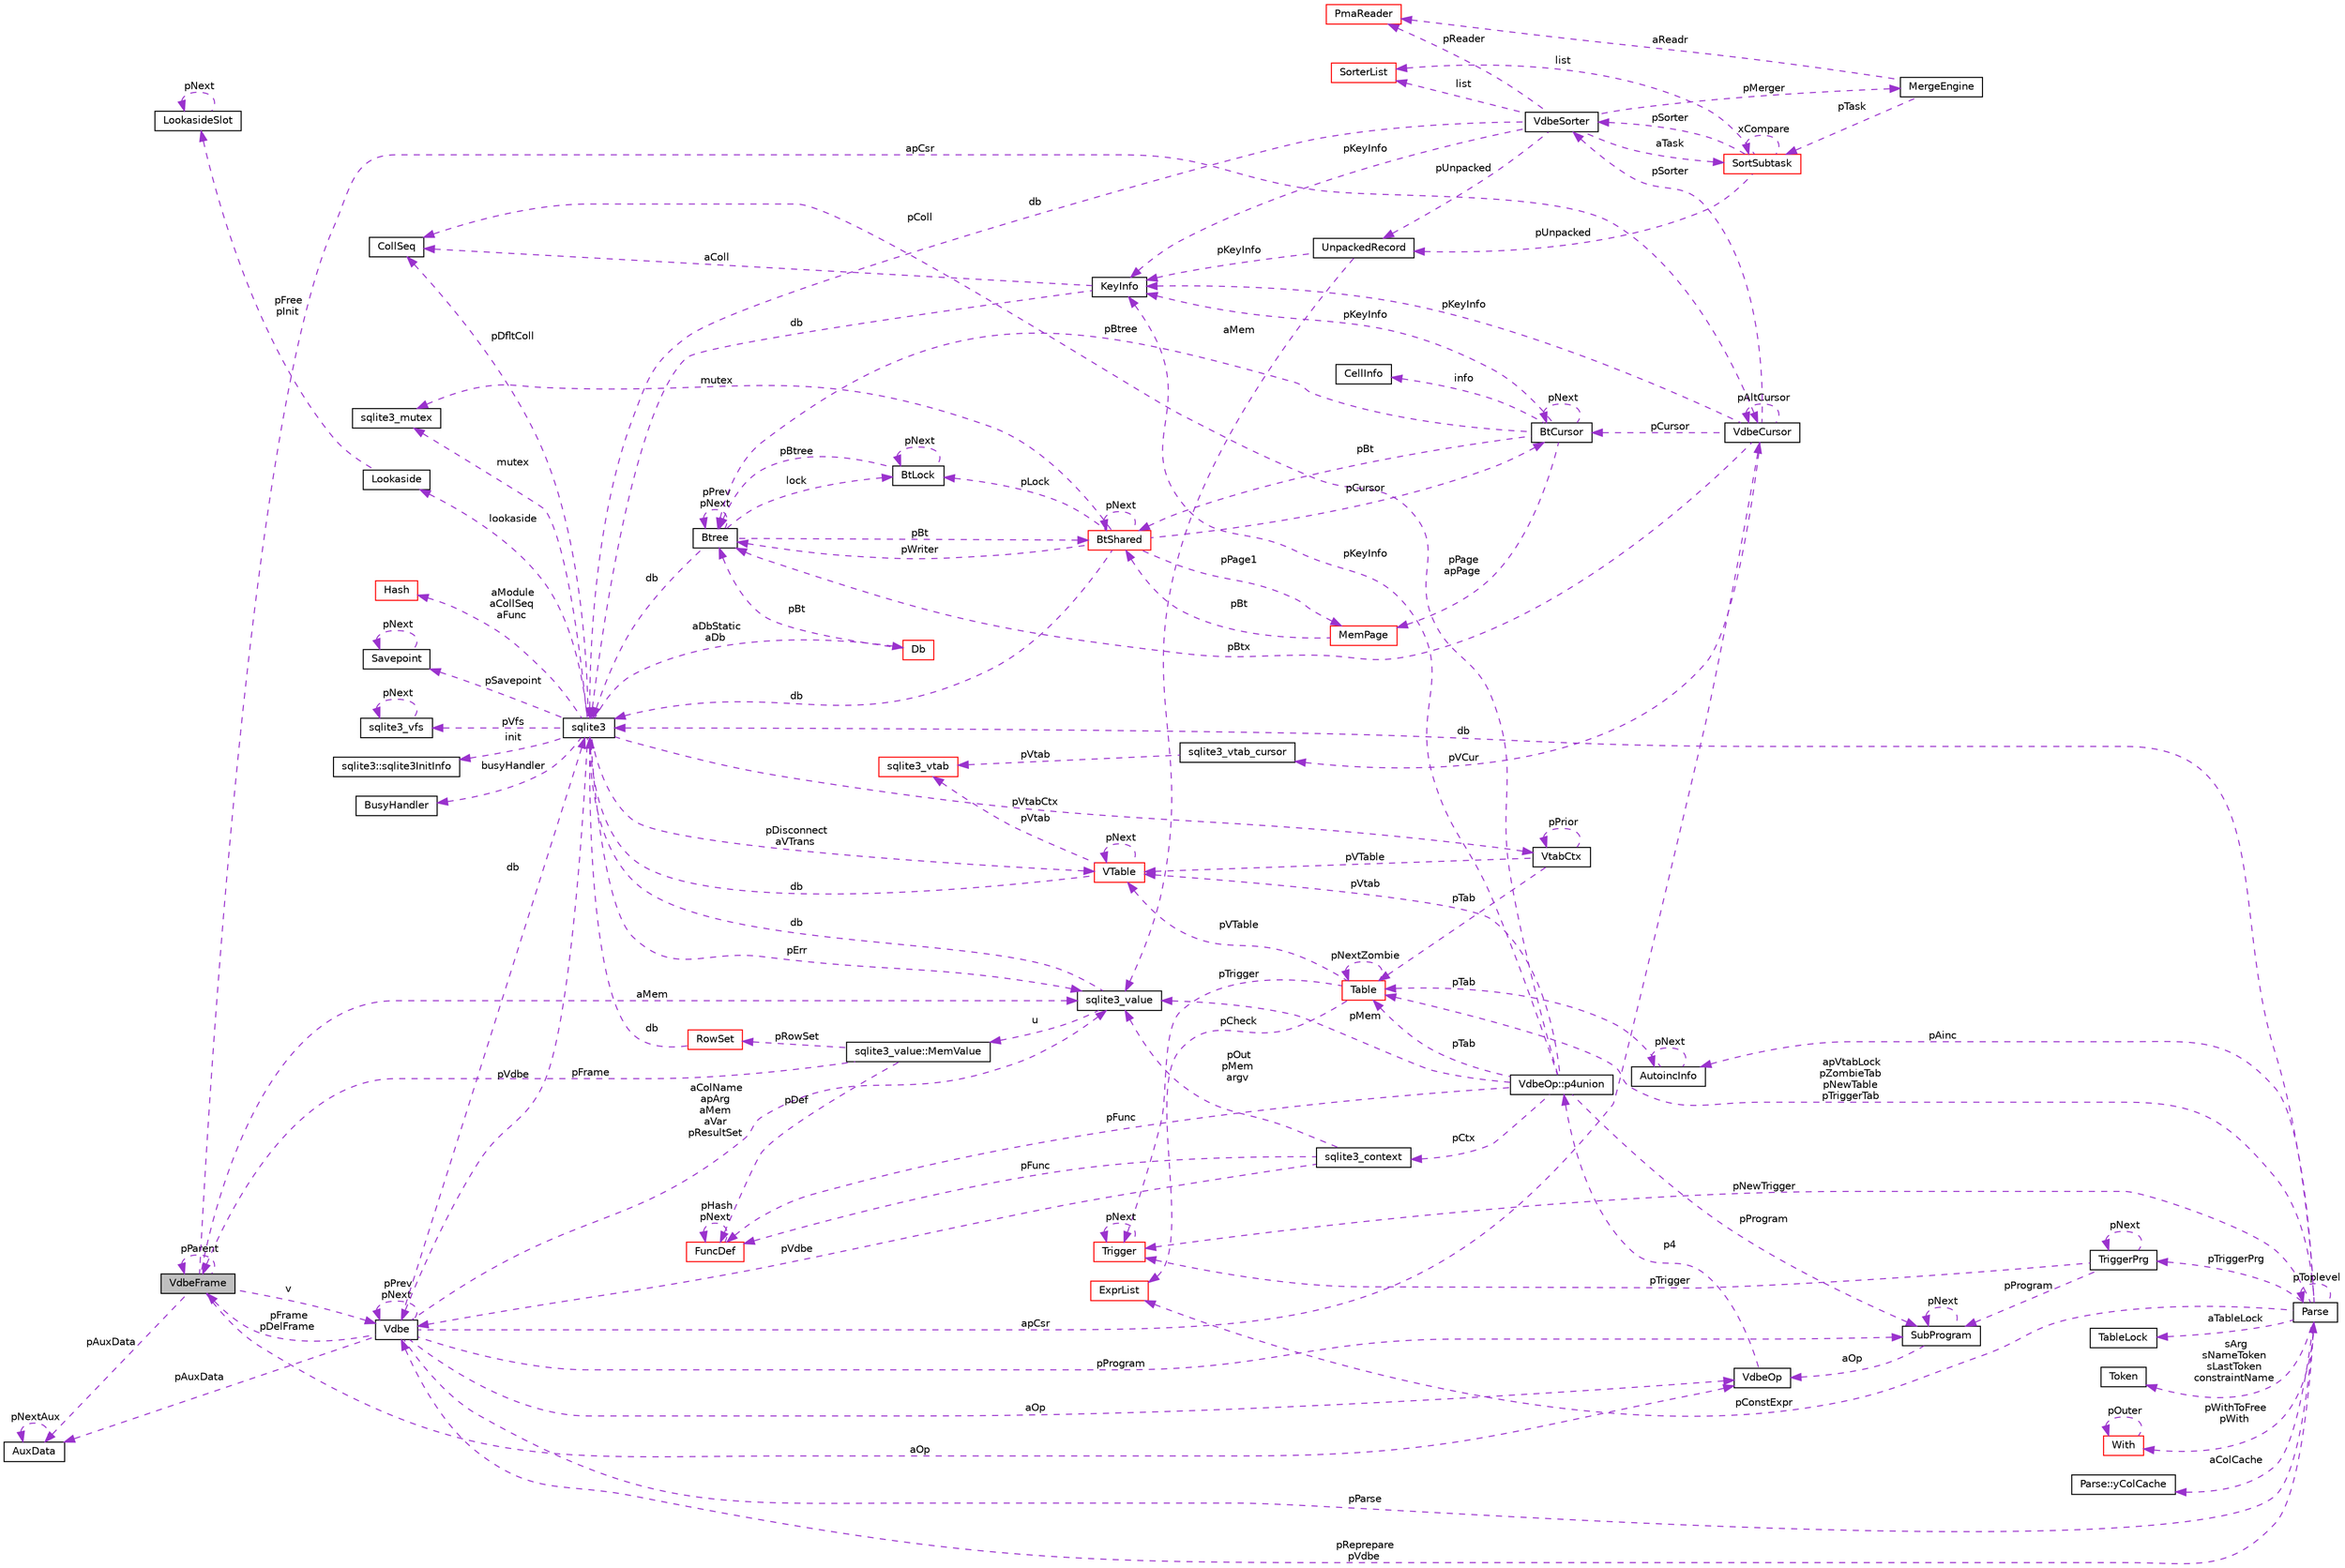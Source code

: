 digraph "VdbeFrame"
{
  edge [fontname="Helvetica",fontsize="10",labelfontname="Helvetica",labelfontsize="10"];
  node [fontname="Helvetica",fontsize="10",shape=record];
  rankdir="LR";
  Node1 [label="VdbeFrame",height=0.2,width=0.4,color="black", fillcolor="grey75", style="filled", fontcolor="black"];
  Node2 -> Node1 [dir="back",color="darkorchid3",fontsize="10",style="dashed",label=" v" ,fontname="Helvetica"];
  Node2 [label="Vdbe",height=0.2,width=0.4,color="black", fillcolor="white", style="filled",URL="$structVdbe.html"];
  Node2 -> Node2 [dir="back",color="darkorchid3",fontsize="10",style="dashed",label=" pPrev\npNext" ,fontname="Helvetica"];
  Node3 -> Node2 [dir="back",color="darkorchid3",fontsize="10",style="dashed",label=" db" ,fontname="Helvetica"];
  Node3 [label="sqlite3",height=0.2,width=0.4,color="black", fillcolor="white", style="filled",URL="$structsqlite3.html"];
  Node2 -> Node3 [dir="back",color="darkorchid3",fontsize="10",style="dashed",label=" pVdbe" ,fontname="Helvetica"];
  Node4 -> Node3 [dir="back",color="darkorchid3",fontsize="10",style="dashed",label=" pSavepoint" ,fontname="Helvetica"];
  Node4 [label="Savepoint",height=0.2,width=0.4,color="black", fillcolor="white", style="filled",URL="$structSavepoint.html"];
  Node4 -> Node4 [dir="back",color="darkorchid3",fontsize="10",style="dashed",label=" pNext" ,fontname="Helvetica"];
  Node5 -> Node3 [dir="back",color="darkorchid3",fontsize="10",style="dashed",label=" lookaside" ,fontname="Helvetica"];
  Node5 [label="Lookaside",height=0.2,width=0.4,color="black", fillcolor="white", style="filled",URL="$structLookaside.html"];
  Node6 -> Node5 [dir="back",color="darkorchid3",fontsize="10",style="dashed",label=" pFree\npInit" ,fontname="Helvetica"];
  Node6 [label="LookasideSlot",height=0.2,width=0.4,color="black", fillcolor="white", style="filled",URL="$structLookasideSlot.html"];
  Node6 -> Node6 [dir="back",color="darkorchid3",fontsize="10",style="dashed",label=" pNext" ,fontname="Helvetica"];
  Node7 -> Node3 [dir="back",color="darkorchid3",fontsize="10",style="dashed",label=" pErr" ,fontname="Helvetica"];
  Node7 [label="sqlite3_value",height=0.2,width=0.4,color="black", fillcolor="white", style="filled",URL="$structsqlite3__value.html"];
  Node3 -> Node7 [dir="back",color="darkorchid3",fontsize="10",style="dashed",label=" db" ,fontname="Helvetica"];
  Node8 -> Node7 [dir="back",color="darkorchid3",fontsize="10",style="dashed",label=" u" ,fontname="Helvetica"];
  Node8 [label="sqlite3_value::MemValue",height=0.2,width=0.4,color="black", fillcolor="white", style="filled",URL="$unionsqlite3__value_1_1MemValue.html"];
  Node1 -> Node8 [dir="back",color="darkorchid3",fontsize="10",style="dashed",label=" pFrame" ,fontname="Helvetica"];
  Node9 -> Node8 [dir="back",color="darkorchid3",fontsize="10",style="dashed",label=" pRowSet" ,fontname="Helvetica"];
  Node9 [label="RowSet",height=0.2,width=0.4,color="red", fillcolor="white", style="filled",URL="$structRowSet.html"];
  Node3 -> Node9 [dir="back",color="darkorchid3",fontsize="10",style="dashed",label=" db" ,fontname="Helvetica"];
  Node10 -> Node8 [dir="back",color="darkorchid3",fontsize="10",style="dashed",label=" pDef" ,fontname="Helvetica"];
  Node10 [label="FuncDef",height=0.2,width=0.4,color="red", fillcolor="white", style="filled",URL="$structFuncDef.html"];
  Node10 -> Node10 [dir="back",color="darkorchid3",fontsize="10",style="dashed",label=" pHash\npNext" ,fontname="Helvetica"];
  Node11 -> Node3 [dir="back",color="darkorchid3",fontsize="10",style="dashed",label=" mutex" ,fontname="Helvetica"];
  Node11 [label="sqlite3_mutex",height=0.2,width=0.4,color="black", fillcolor="white", style="filled",URL="$structsqlite3__mutex.html"];
  Node12 -> Node3 [dir="back",color="darkorchid3",fontsize="10",style="dashed",label=" pVfs" ,fontname="Helvetica"];
  Node12 [label="sqlite3_vfs",height=0.2,width=0.4,color="black", fillcolor="white", style="filled",URL="$structsqlite3__vfs.html"];
  Node12 -> Node12 [dir="back",color="darkorchid3",fontsize="10",style="dashed",label=" pNext" ,fontname="Helvetica"];
  Node13 -> Node3 [dir="back",color="darkorchid3",fontsize="10",style="dashed",label=" init" ,fontname="Helvetica"];
  Node13 [label="sqlite3::sqlite3InitInfo",height=0.2,width=0.4,color="black", fillcolor="white", style="filled",URL="$structsqlite3_1_1sqlite3InitInfo.html"];
  Node14 -> Node3 [dir="back",color="darkorchid3",fontsize="10",style="dashed",label=" busyHandler" ,fontname="Helvetica"];
  Node14 [label="BusyHandler",height=0.2,width=0.4,color="black", fillcolor="white", style="filled",URL="$structBusyHandler.html"];
  Node15 -> Node3 [dir="back",color="darkorchid3",fontsize="10",style="dashed",label=" pVtabCtx" ,fontname="Helvetica"];
  Node15 [label="VtabCtx",height=0.2,width=0.4,color="black", fillcolor="white", style="filled",URL="$structVtabCtx.html"];
  Node15 -> Node15 [dir="back",color="darkorchid3",fontsize="10",style="dashed",label=" pPrior" ,fontname="Helvetica"];
  Node16 -> Node15 [dir="back",color="darkorchid3",fontsize="10",style="dashed",label=" pVTable" ,fontname="Helvetica"];
  Node16 [label="VTable",height=0.2,width=0.4,color="red", fillcolor="white", style="filled",URL="$structVTable.html"];
  Node3 -> Node16 [dir="back",color="darkorchid3",fontsize="10",style="dashed",label=" db" ,fontname="Helvetica"];
  Node16 -> Node16 [dir="back",color="darkorchid3",fontsize="10",style="dashed",label=" pNext" ,fontname="Helvetica"];
  Node17 -> Node16 [dir="back",color="darkorchid3",fontsize="10",style="dashed",label=" pVtab" ,fontname="Helvetica"];
  Node17 [label="sqlite3_vtab",height=0.2,width=0.4,color="red", fillcolor="white", style="filled",URL="$structsqlite3__vtab.html"];
  Node18 -> Node15 [dir="back",color="darkorchid3",fontsize="10",style="dashed",label=" pTab" ,fontname="Helvetica"];
  Node18 [label="Table",height=0.2,width=0.4,color="red", fillcolor="white", style="filled",URL="$structTable.html"];
  Node16 -> Node18 [dir="back",color="darkorchid3",fontsize="10",style="dashed",label=" pVTable" ,fontname="Helvetica"];
  Node18 -> Node18 [dir="back",color="darkorchid3",fontsize="10",style="dashed",label=" pNextZombie" ,fontname="Helvetica"];
  Node19 -> Node18 [dir="back",color="darkorchid3",fontsize="10",style="dashed",label=" pTrigger" ,fontname="Helvetica"];
  Node19 [label="Trigger",height=0.2,width=0.4,color="red", fillcolor="white", style="filled",URL="$structTrigger.html"];
  Node19 -> Node19 [dir="back",color="darkorchid3",fontsize="10",style="dashed",label=" pNext" ,fontname="Helvetica"];
  Node20 -> Node18 [dir="back",color="darkorchid3",fontsize="10",style="dashed",label=" pCheck" ,fontname="Helvetica"];
  Node20 [label="ExprList",height=0.2,width=0.4,color="red", fillcolor="white", style="filled",URL="$structExprList.html"];
  Node21 -> Node3 [dir="back",color="darkorchid3",fontsize="10",style="dashed",label=" pDfltColl" ,fontname="Helvetica"];
  Node21 [label="CollSeq",height=0.2,width=0.4,color="black", fillcolor="white", style="filled",URL="$structCollSeq.html"];
  Node16 -> Node3 [dir="back",color="darkorchid3",fontsize="10",style="dashed",label=" pDisconnect\naVTrans" ,fontname="Helvetica"];
  Node22 -> Node3 [dir="back",color="darkorchid3",fontsize="10",style="dashed",label=" aDbStatic\naDb" ,fontname="Helvetica"];
  Node22 [label="Db",height=0.2,width=0.4,color="red", fillcolor="white", style="filled",URL="$structDb.html"];
  Node23 -> Node22 [dir="back",color="darkorchid3",fontsize="10",style="dashed",label=" pBt" ,fontname="Helvetica"];
  Node23 [label="Btree",height=0.2,width=0.4,color="black", fillcolor="white", style="filled",URL="$structBtree.html"];
  Node24 -> Node23 [dir="back",color="darkorchid3",fontsize="10",style="dashed",label=" pBt" ,fontname="Helvetica"];
  Node24 [label="BtShared",height=0.2,width=0.4,color="red", fillcolor="white", style="filled",URL="$structBtShared.html"];
  Node25 -> Node24 [dir="back",color="darkorchid3",fontsize="10",style="dashed",label=" pCursor" ,fontname="Helvetica"];
  Node25 [label="BtCursor",height=0.2,width=0.4,color="black", fillcolor="white", style="filled",URL="$structBtCursor.html"];
  Node25 -> Node25 [dir="back",color="darkorchid3",fontsize="10",style="dashed",label=" pNext" ,fontname="Helvetica"];
  Node26 -> Node25 [dir="back",color="darkorchid3",fontsize="10",style="dashed",label=" info" ,fontname="Helvetica"];
  Node26 [label="CellInfo",height=0.2,width=0.4,color="black", fillcolor="white", style="filled",URL="$structCellInfo.html"];
  Node24 -> Node25 [dir="back",color="darkorchid3",fontsize="10",style="dashed",label=" pBt" ,fontname="Helvetica"];
  Node27 -> Node25 [dir="back",color="darkorchid3",fontsize="10",style="dashed",label=" pPage\napPage" ,fontname="Helvetica"];
  Node27 [label="MemPage",height=0.2,width=0.4,color="red", fillcolor="white", style="filled",URL="$structMemPage.html"];
  Node24 -> Node27 [dir="back",color="darkorchid3",fontsize="10",style="dashed",label=" pBt" ,fontname="Helvetica"];
  Node28 -> Node25 [dir="back",color="darkorchid3",fontsize="10",style="dashed",label=" pKeyInfo" ,fontname="Helvetica"];
  Node28 [label="KeyInfo",height=0.2,width=0.4,color="black", fillcolor="white", style="filled",URL="$structKeyInfo.html"];
  Node3 -> Node28 [dir="back",color="darkorchid3",fontsize="10",style="dashed",label=" db" ,fontname="Helvetica"];
  Node21 -> Node28 [dir="back",color="darkorchid3",fontsize="10",style="dashed",label=" aColl" ,fontname="Helvetica"];
  Node23 -> Node25 [dir="back",color="darkorchid3",fontsize="10",style="dashed",label=" pBtree" ,fontname="Helvetica"];
  Node24 -> Node24 [dir="back",color="darkorchid3",fontsize="10",style="dashed",label=" pNext" ,fontname="Helvetica"];
  Node3 -> Node24 [dir="back",color="darkorchid3",fontsize="10",style="dashed",label=" db" ,fontname="Helvetica"];
  Node11 -> Node24 [dir="back",color="darkorchid3",fontsize="10",style="dashed",label=" mutex" ,fontname="Helvetica"];
  Node29 -> Node24 [dir="back",color="darkorchid3",fontsize="10",style="dashed",label=" pLock" ,fontname="Helvetica"];
  Node29 [label="BtLock",height=0.2,width=0.4,color="black", fillcolor="white", style="filled",URL="$structBtLock.html"];
  Node29 -> Node29 [dir="back",color="darkorchid3",fontsize="10",style="dashed",label=" pNext" ,fontname="Helvetica"];
  Node23 -> Node29 [dir="back",color="darkorchid3",fontsize="10",style="dashed",label=" pBtree" ,fontname="Helvetica"];
  Node27 -> Node24 [dir="back",color="darkorchid3",fontsize="10",style="dashed",label=" pPage1" ,fontname="Helvetica"];
  Node23 -> Node24 [dir="back",color="darkorchid3",fontsize="10",style="dashed",label=" pWriter" ,fontname="Helvetica"];
  Node3 -> Node23 [dir="back",color="darkorchid3",fontsize="10",style="dashed",label=" db" ,fontname="Helvetica"];
  Node29 -> Node23 [dir="back",color="darkorchid3",fontsize="10",style="dashed",label=" lock" ,fontname="Helvetica"];
  Node23 -> Node23 [dir="back",color="darkorchid3",fontsize="10",style="dashed",label=" pPrev\npNext" ,fontname="Helvetica"];
  Node30 -> Node3 [dir="back",color="darkorchid3",fontsize="10",style="dashed",label=" aModule\naCollSeq\naFunc" ,fontname="Helvetica"];
  Node30 [label="Hash",height=0.2,width=0.4,color="red", fillcolor="white", style="filled",URL="$structHash.html"];
  Node7 -> Node2 [dir="back",color="darkorchid3",fontsize="10",style="dashed",label=" aColName\napArg\naMem\naVar\npResultSet" ,fontname="Helvetica"];
  Node1 -> Node2 [dir="back",color="darkorchid3",fontsize="10",style="dashed",label=" pFrame\npDelFrame" ,fontname="Helvetica"];
  Node31 -> Node2 [dir="back",color="darkorchid3",fontsize="10",style="dashed",label=" pAuxData" ,fontname="Helvetica"];
  Node31 [label="AuxData",height=0.2,width=0.4,color="black", fillcolor="white", style="filled",URL="$structAuxData.html"];
  Node31 -> Node31 [dir="back",color="darkorchid3",fontsize="10",style="dashed",label=" pNextAux" ,fontname="Helvetica"];
  Node32 -> Node2 [dir="back",color="darkorchid3",fontsize="10",style="dashed",label=" pProgram" ,fontname="Helvetica"];
  Node32 [label="SubProgram",height=0.2,width=0.4,color="black", fillcolor="white", style="filled",URL="$structSubProgram.html"];
  Node32 -> Node32 [dir="back",color="darkorchid3",fontsize="10",style="dashed",label=" pNext" ,fontname="Helvetica"];
  Node33 -> Node32 [dir="back",color="darkorchid3",fontsize="10",style="dashed",label=" aOp" ,fontname="Helvetica"];
  Node33 [label="VdbeOp",height=0.2,width=0.4,color="black", fillcolor="white", style="filled",URL="$structVdbeOp.html"];
  Node34 -> Node33 [dir="back",color="darkorchid3",fontsize="10",style="dashed",label=" p4" ,fontname="Helvetica"];
  Node34 [label="VdbeOp::p4union",height=0.2,width=0.4,color="black", fillcolor="white", style="filled",URL="$unionVdbeOp_1_1p4union.html"];
  Node7 -> Node34 [dir="back",color="darkorchid3",fontsize="10",style="dashed",label=" pMem" ,fontname="Helvetica"];
  Node21 -> Node34 [dir="back",color="darkorchid3",fontsize="10",style="dashed",label=" pColl" ,fontname="Helvetica"];
  Node16 -> Node34 [dir="back",color="darkorchid3",fontsize="10",style="dashed",label=" pVtab" ,fontname="Helvetica"];
  Node18 -> Node34 [dir="back",color="darkorchid3",fontsize="10",style="dashed",label=" pTab" ,fontname="Helvetica"];
  Node32 -> Node34 [dir="back",color="darkorchid3",fontsize="10",style="dashed",label=" pProgram" ,fontname="Helvetica"];
  Node28 -> Node34 [dir="back",color="darkorchid3",fontsize="10",style="dashed",label=" pKeyInfo" ,fontname="Helvetica"];
  Node35 -> Node34 [dir="back",color="darkorchid3",fontsize="10",style="dashed",label=" pCtx" ,fontname="Helvetica"];
  Node35 [label="sqlite3_context",height=0.2,width=0.4,color="black", fillcolor="white", style="filled",URL="$structsqlite3__context.html"];
  Node2 -> Node35 [dir="back",color="darkorchid3",fontsize="10",style="dashed",label=" pVdbe" ,fontname="Helvetica"];
  Node7 -> Node35 [dir="back",color="darkorchid3",fontsize="10",style="dashed",label=" pOut\npMem\nargv" ,fontname="Helvetica"];
  Node10 -> Node35 [dir="back",color="darkorchid3",fontsize="10",style="dashed",label=" pFunc" ,fontname="Helvetica"];
  Node10 -> Node34 [dir="back",color="darkorchid3",fontsize="10",style="dashed",label=" pFunc" ,fontname="Helvetica"];
  Node36 -> Node2 [dir="back",color="darkorchid3",fontsize="10",style="dashed",label=" apCsr" ,fontname="Helvetica"];
  Node36 [label="VdbeCursor",height=0.2,width=0.4,color="black", fillcolor="white", style="filled",URL="$structVdbeCursor.html"];
  Node25 -> Node36 [dir="back",color="darkorchid3",fontsize="10",style="dashed",label=" pCursor" ,fontname="Helvetica"];
  Node37 -> Node36 [dir="back",color="darkorchid3",fontsize="10",style="dashed",label=" pVCur" ,fontname="Helvetica"];
  Node37 [label="sqlite3_vtab_cursor",height=0.2,width=0.4,color="black", fillcolor="white", style="filled",URL="$structsqlite3__vtab__cursor.html"];
  Node17 -> Node37 [dir="back",color="darkorchid3",fontsize="10",style="dashed",label=" pVtab" ,fontname="Helvetica"];
  Node36 -> Node36 [dir="back",color="darkorchid3",fontsize="10",style="dashed",label=" pAltCursor" ,fontname="Helvetica"];
  Node28 -> Node36 [dir="back",color="darkorchid3",fontsize="10",style="dashed",label=" pKeyInfo" ,fontname="Helvetica"];
  Node38 -> Node36 [dir="back",color="darkorchid3",fontsize="10",style="dashed",label=" pSorter" ,fontname="Helvetica"];
  Node38 [label="VdbeSorter",height=0.2,width=0.4,color="black", fillcolor="white", style="filled",URL="$structVdbeSorter.html"];
  Node39 -> Node38 [dir="back",color="darkorchid3",fontsize="10",style="dashed",label=" list" ,fontname="Helvetica"];
  Node39 [label="SorterList",height=0.2,width=0.4,color="red", fillcolor="white", style="filled",URL="$structSorterList.html"];
  Node3 -> Node38 [dir="back",color="darkorchid3",fontsize="10",style="dashed",label=" db" ,fontname="Helvetica"];
  Node40 -> Node38 [dir="back",color="darkorchid3",fontsize="10",style="dashed",label=" pMerger" ,fontname="Helvetica"];
  Node40 [label="MergeEngine",height=0.2,width=0.4,color="black", fillcolor="white", style="filled",URL="$structMergeEngine.html"];
  Node41 -> Node40 [dir="back",color="darkorchid3",fontsize="10",style="dashed",label=" aReadr" ,fontname="Helvetica"];
  Node41 [label="PmaReader",height=0.2,width=0.4,color="red", fillcolor="white", style="filled",URL="$structPmaReader.html"];
  Node42 -> Node40 [dir="back",color="darkorchid3",fontsize="10",style="dashed",label=" pTask" ,fontname="Helvetica"];
  Node42 [label="SortSubtask",height=0.2,width=0.4,color="red", fillcolor="white", style="filled",URL="$structSortSubtask.html"];
  Node39 -> Node42 [dir="back",color="darkorchid3",fontsize="10",style="dashed",label=" list" ,fontname="Helvetica"];
  Node38 -> Node42 [dir="back",color="darkorchid3",fontsize="10",style="dashed",label=" pSorter" ,fontname="Helvetica"];
  Node43 -> Node42 [dir="back",color="darkorchid3",fontsize="10",style="dashed",label=" pUnpacked" ,fontname="Helvetica"];
  Node43 [label="UnpackedRecord",height=0.2,width=0.4,color="black", fillcolor="white", style="filled",URL="$structUnpackedRecord.html"];
  Node7 -> Node43 [dir="back",color="darkorchid3",fontsize="10",style="dashed",label=" aMem" ,fontname="Helvetica"];
  Node28 -> Node43 [dir="back",color="darkorchid3",fontsize="10",style="dashed",label=" pKeyInfo" ,fontname="Helvetica"];
  Node42 -> Node42 [dir="back",color="darkorchid3",fontsize="10",style="dashed",label=" xCompare" ,fontname="Helvetica"];
  Node41 -> Node38 [dir="back",color="darkorchid3",fontsize="10",style="dashed",label=" pReader" ,fontname="Helvetica"];
  Node28 -> Node38 [dir="back",color="darkorchid3",fontsize="10",style="dashed",label=" pKeyInfo" ,fontname="Helvetica"];
  Node43 -> Node38 [dir="back",color="darkorchid3",fontsize="10",style="dashed",label=" pUnpacked" ,fontname="Helvetica"];
  Node42 -> Node38 [dir="back",color="darkorchid3",fontsize="10",style="dashed",label=" aTask" ,fontname="Helvetica"];
  Node23 -> Node36 [dir="back",color="darkorchid3",fontsize="10",style="dashed",label=" pBtx" ,fontname="Helvetica"];
  Node44 -> Node2 [dir="back",color="darkorchid3",fontsize="10",style="dashed",label=" pParse" ,fontname="Helvetica"];
  Node44 [label="Parse",height=0.2,width=0.4,color="black", fillcolor="white", style="filled",URL="$structParse.html"];
  Node2 -> Node44 [dir="back",color="darkorchid3",fontsize="10",style="dashed",label=" pReprepare\npVdbe" ,fontname="Helvetica"];
  Node3 -> Node44 [dir="back",color="darkorchid3",fontsize="10",style="dashed",label=" db" ,fontname="Helvetica"];
  Node45 -> Node44 [dir="back",color="darkorchid3",fontsize="10",style="dashed",label=" aTableLock" ,fontname="Helvetica"];
  Node45 [label="TableLock",height=0.2,width=0.4,color="black", fillcolor="white", style="filled",URL="$structTableLock.html"];
  Node46 -> Node44 [dir="back",color="darkorchid3",fontsize="10",style="dashed",label=" sArg\nsNameToken\nsLastToken\nconstraintName" ,fontname="Helvetica"];
  Node46 [label="Token",height=0.2,width=0.4,color="black", fillcolor="white", style="filled",URL="$structToken.html"];
  Node47 -> Node44 [dir="back",color="darkorchid3",fontsize="10",style="dashed",label=" pWithToFree\npWith" ,fontname="Helvetica"];
  Node47 [label="With",height=0.2,width=0.4,color="red", fillcolor="white", style="filled",URL="$structWith.html"];
  Node47 -> Node47 [dir="back",color="darkorchid3",fontsize="10",style="dashed",label=" pOuter" ,fontname="Helvetica"];
  Node48 -> Node44 [dir="back",color="darkorchid3",fontsize="10",style="dashed",label=" aColCache" ,fontname="Helvetica"];
  Node48 [label="Parse::yColCache",height=0.2,width=0.4,color="black", fillcolor="white", style="filled",URL="$structParse_1_1yColCache.html"];
  Node18 -> Node44 [dir="back",color="darkorchid3",fontsize="10",style="dashed",label=" apVtabLock\npZombieTab\npNewTable\npTriggerTab" ,fontname="Helvetica"];
  Node19 -> Node44 [dir="back",color="darkorchid3",fontsize="10",style="dashed",label=" pNewTrigger" ,fontname="Helvetica"];
  Node49 -> Node44 [dir="back",color="darkorchid3",fontsize="10",style="dashed",label=" pTriggerPrg" ,fontname="Helvetica"];
  Node49 [label="TriggerPrg",height=0.2,width=0.4,color="black", fillcolor="white", style="filled",URL="$structTriggerPrg.html"];
  Node32 -> Node49 [dir="back",color="darkorchid3",fontsize="10",style="dashed",label=" pProgram" ,fontname="Helvetica"];
  Node19 -> Node49 [dir="back",color="darkorchid3",fontsize="10",style="dashed",label=" pTrigger" ,fontname="Helvetica"];
  Node49 -> Node49 [dir="back",color="darkorchid3",fontsize="10",style="dashed",label=" pNext" ,fontname="Helvetica"];
  Node50 -> Node44 [dir="back",color="darkorchid3",fontsize="10",style="dashed",label=" pAinc" ,fontname="Helvetica"];
  Node50 [label="AutoincInfo",height=0.2,width=0.4,color="black", fillcolor="white", style="filled",URL="$structAutoincInfo.html"];
  Node18 -> Node50 [dir="back",color="darkorchid3",fontsize="10",style="dashed",label=" pTab" ,fontname="Helvetica"];
  Node50 -> Node50 [dir="back",color="darkorchid3",fontsize="10",style="dashed",label=" pNext" ,fontname="Helvetica"];
  Node20 -> Node44 [dir="back",color="darkorchid3",fontsize="10",style="dashed",label=" pConstExpr" ,fontname="Helvetica"];
  Node44 -> Node44 [dir="back",color="darkorchid3",fontsize="10",style="dashed",label=" pToplevel" ,fontname="Helvetica"];
  Node33 -> Node2 [dir="back",color="darkorchid3",fontsize="10",style="dashed",label=" aOp" ,fontname="Helvetica"];
  Node7 -> Node1 [dir="back",color="darkorchid3",fontsize="10",style="dashed",label=" aMem" ,fontname="Helvetica"];
  Node1 -> Node1 [dir="back",color="darkorchid3",fontsize="10",style="dashed",label=" pParent" ,fontname="Helvetica"];
  Node31 -> Node1 [dir="back",color="darkorchid3",fontsize="10",style="dashed",label=" pAuxData" ,fontname="Helvetica"];
  Node36 -> Node1 [dir="back",color="darkorchid3",fontsize="10",style="dashed",label=" apCsr" ,fontname="Helvetica"];
  Node33 -> Node1 [dir="back",color="darkorchid3",fontsize="10",style="dashed",label=" aOp" ,fontname="Helvetica"];
}
